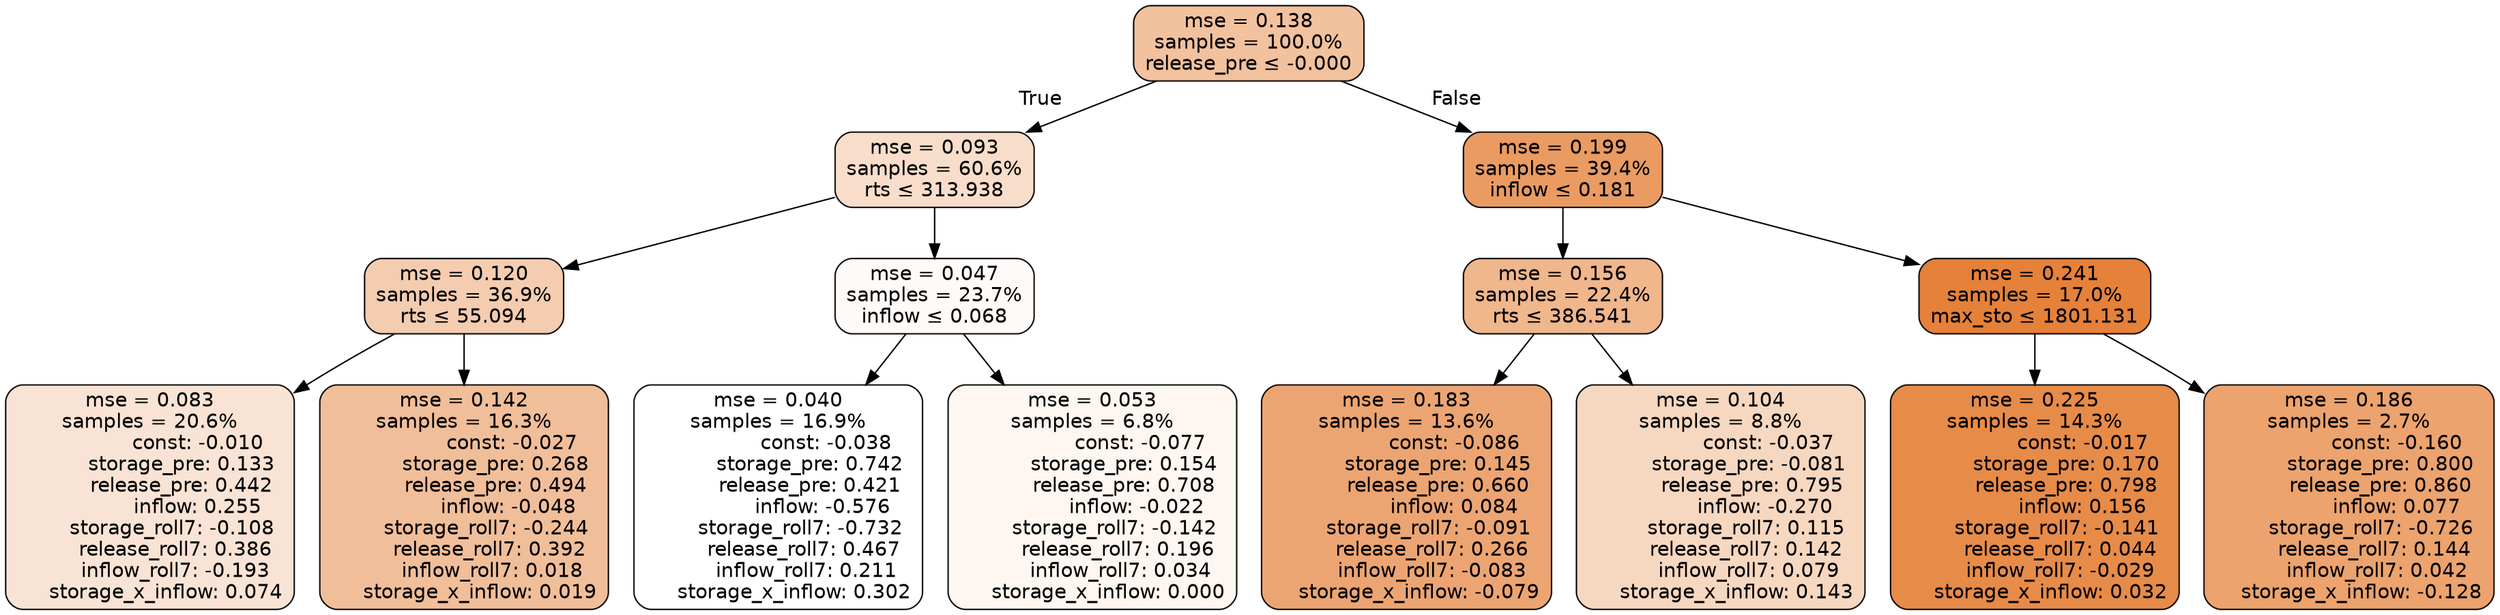 digraph tree {
bgcolor="transparent"
node [shape=rectangle, style="filled, rounded", color="black", fontname=helvetica] ;
edge [fontname=helvetica] ;
	"0" [label="mse = 0.138
samples = 100.0%
release_pre &le; -0.000", fillcolor="#f2c19e"]
	"1" [label="mse = 0.093
samples = 60.6%
rts &le; 313.938", fillcolor="#f8ddca"]
	"2" [label="mse = 0.120
samples = 36.9%
rts &le; 55.094", fillcolor="#f4ccb0"]
	"3" [label="mse = 0.083
samples = 20.6%
               const: -0.010
          storage_pre: 0.133
          release_pre: 0.442
               inflow: 0.255
       storage_roll7: -0.108
        release_roll7: 0.386
        inflow_roll7: -0.193
     storage_x_inflow: 0.074", fillcolor="#f9e3d4"]
	"4" [label="mse = 0.142
samples = 16.3%
               const: -0.027
          storage_pre: 0.268
          release_pre: 0.494
              inflow: -0.048
       storage_roll7: -0.244
        release_roll7: 0.392
         inflow_roll7: 0.018
     storage_x_inflow: 0.019", fillcolor="#f1be9a"]
	"5" [label="mse = 0.047
samples = 23.7%
inflow &le; 0.068", fillcolor="#fefaf8"]
	"6" [label="mse = 0.040
samples = 16.9%
               const: -0.038
          storage_pre: 0.742
          release_pre: 0.421
              inflow: -0.576
       storage_roll7: -0.732
        release_roll7: 0.467
         inflow_roll7: 0.211
     storage_x_inflow: 0.302", fillcolor="#ffffff"]
	"7" [label="mse = 0.053
samples = 6.8%
               const: -0.077
          storage_pre: 0.154
          release_pre: 0.708
              inflow: -0.022
       storage_roll7: -0.142
        release_roll7: 0.196
         inflow_roll7: 0.034
     storage_x_inflow: 0.000", fillcolor="#fdf6f1"]
	"8" [label="mse = 0.199
samples = 39.4%
inflow &le; 0.181", fillcolor="#ea9b62"]
	"9" [label="mse = 0.156
samples = 22.4%
rts &le; 386.541", fillcolor="#f0b68c"]
	"10" [label="mse = 0.183
samples = 13.6%
               const: -0.086
          storage_pre: 0.145
          release_pre: 0.660
               inflow: 0.084
       storage_roll7: -0.091
        release_roll7: 0.266
        inflow_roll7: -0.083
    storage_x_inflow: -0.079", fillcolor="#eca572"]
	"11" [label="mse = 0.104
samples = 8.8%
               const: -0.037
         storage_pre: -0.081
          release_pre: 0.795
              inflow: -0.270
        storage_roll7: 0.115
        release_roll7: 0.142
         inflow_roll7: 0.079
     storage_x_inflow: 0.143", fillcolor="#f6d7c0"]
	"12" [label="mse = 0.241
samples = 17.0%
max_sto &le; 1801.131", fillcolor="#e58139"]
	"13" [label="mse = 0.225
samples = 14.3%
               const: -0.017
          storage_pre: 0.170
          release_pre: 0.798
               inflow: 0.156
       storage_roll7: -0.141
        release_roll7: 0.044
        inflow_roll7: -0.029
     storage_x_inflow: 0.032", fillcolor="#e78b49"]
	"14" [label="mse = 0.186
samples = 2.7%
               const: -0.160
          storage_pre: 0.800
          release_pre: 0.860
               inflow: 0.077
       storage_roll7: -0.726
        release_roll7: 0.144
         inflow_roll7: 0.042
    storage_x_inflow: -0.128", fillcolor="#eca36e"]

	"0" -> "1" [labeldistance=2.5, labelangle=45, headlabel="True"]
	"1" -> "2"
	"2" -> "3"
	"2" -> "4"
	"1" -> "5"
	"5" -> "6"
	"5" -> "7"
	"0" -> "8" [labeldistance=2.5, labelangle=-45, headlabel="False"]
	"8" -> "9"
	"9" -> "10"
	"9" -> "11"
	"8" -> "12"
	"12" -> "13"
	"12" -> "14"
}